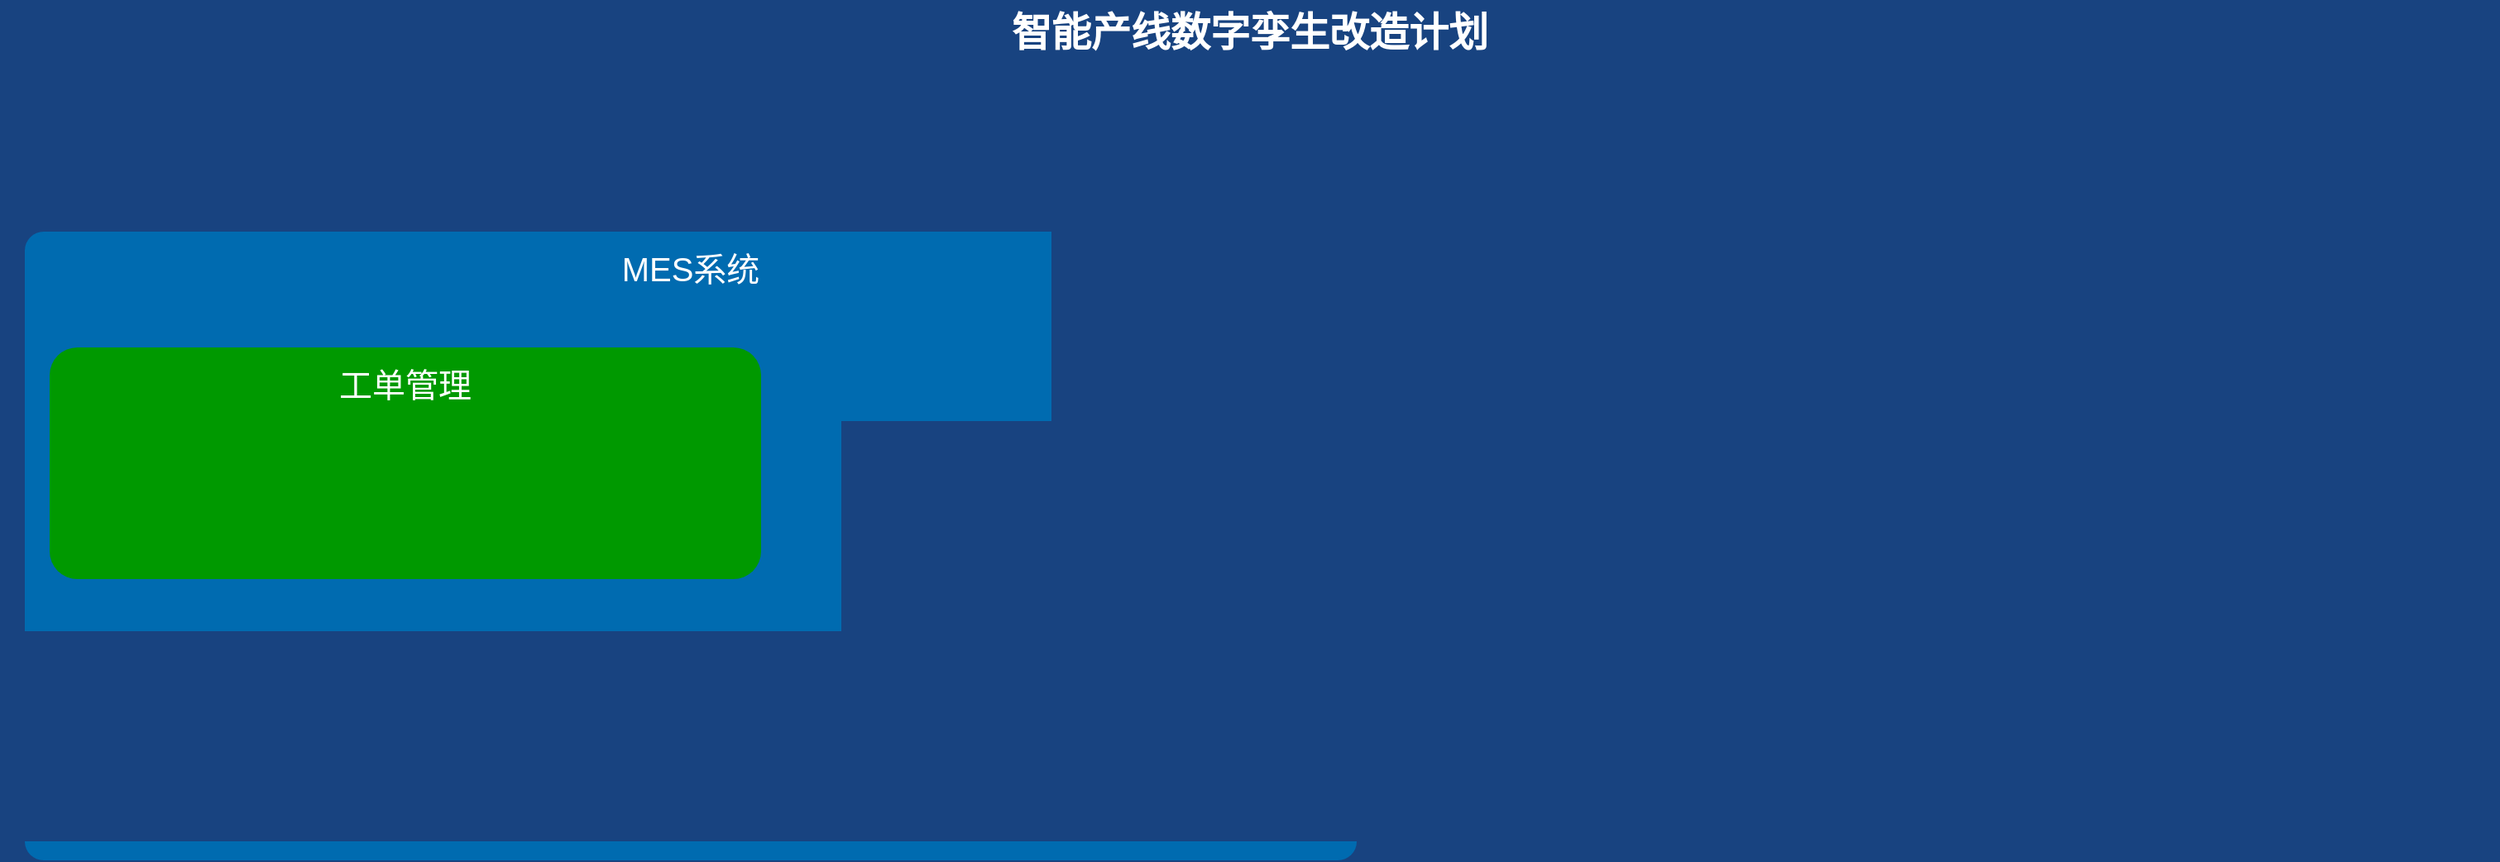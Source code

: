 <mxfile version="24.6.4" type="github">
  <diagram name="Page-1" id="7a6c530e-6e37-e111-ec74-82921da8cc10">
    <mxGraphModel dx="2074" dy="1145" grid="1" gridSize="10" guides="1" tooltips="1" connect="1" arrows="1" fold="1" page="1" pageScale="1.5" pageWidth="1169" pageHeight="826" background="#184380" math="0" shadow="0">
      <root>
        <mxCell id="0" style=";html=1;" />
        <mxCell id="1" style=";html=1;" parent="0" />
        <mxCell id="23046e2b9bb16c14-116" value="MES系统" style="whiteSpace=wrap;html=1;rounded=1;shadow=0;strokeColor=none;strokeWidth=2;fillColor=#006BB0;fontSize=20;fontColor=#FFFFFF;align=center;arcSize=3;verticalAlign=top;spacingTop=4;" parent="1" vertex="1">
          <mxGeometry x="135" y="180" width="805" height="380" as="geometry" />
        </mxCell>
        <mxCell id="23046e2b9bb16c14-69" style="edgeStyle=orthogonalEdgeStyle;html=1;startArrow=none;startFill=0;startSize=10;endArrow=none;endFill=0;endSize=10;strokeWidth=3;fontSize=11;fontColor=#FFFFFF;strokeColor=#FFFFFF;dashed=1;rounded=0;" parent="1" target="23046e2b9bb16c14-63" edge="1">
          <mxGeometry relative="1" as="geometry">
            <mxPoint x="351.5" y="518" as="sourcePoint" />
          </mxGeometry>
        </mxCell>
        <mxCell id="23046e2b9bb16c14-113" value="智能产线数字孪生改造计划" style="text;strokeColor=none;fillColor=none;html=1;fontSize=24;fontStyle=1;verticalAlign=middle;align=center;rounded=0;shadow=0;fontColor=#FFFFFF;" parent="1" vertex="1">
          <mxGeometry x="120" y="40" width="1510" height="40" as="geometry" />
        </mxCell>
        <mxCell id="7RNzw-ZISMYlGjKPSKBX-5" value="工单管理" style="whiteSpace=wrap;html=1;rounded=1;shadow=0;strokeColor=none;strokeWidth=2;fillColor=#009900;fontSize=20;fontColor=#FFFFFF;align=center;arcSize=12;verticalAlign=top;spacingTop=4;" vertex="1" parent="1">
          <mxGeometry x="150" y="250" width="430" height="140" as="geometry" />
        </mxCell>
      </root>
    </mxGraphModel>
  </diagram>
</mxfile>

